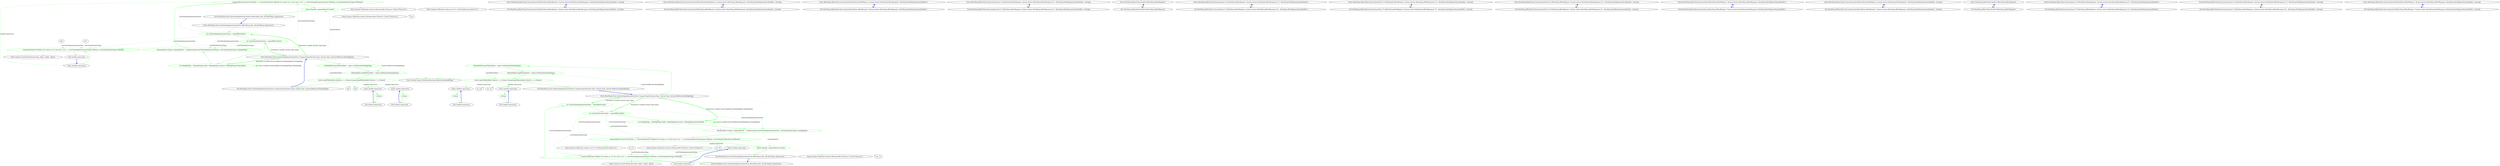 digraph  {
d14 [color=green, community=0, label="Console.WriteLine(''Method {0} exists in {1} but not in {2}'', x, restClientImplementationType.FullName, restClientInterfaceType.FullName)", span="20-20", cluster="lambda expression"];
d15 [label="Exit lambda expression", span="20-20", cluster="lambda expression"];
d16 [label="Entry System.Console.WriteLine(string, object, object, object)", span="0-0", cluster="System.Console.WriteLine(string, object, object, object)"];
d13 [label="Entry lambda expression", span="20-20", cluster="lambda expression"];
d24 [label="Entry lambda expression", span="31-31", cluster="lambda expression"];
d25 [color=green, community=0, label="x.Name", span="31-31", cluster="lambda expression"];
d27 [label="Entry lambda expression", span="31-31", cluster="lambda expression"];
d28 [color=green, community=0, label="x.Name", span="31-31", cluster="lambda expression"];
d26 [label="Exit lambda expression", span="31-31", cluster="lambda expression"];
d29 [label="Exit lambda expression", span="31-31", cluster="lambda expression"];
d1 [color=green, community=0, label="var restClientImplementationType = typeof(RestClient)", span="14-14", cluster="RestSharp.Tests.InterfaceImplementationTests.IRestSharp_Has_All_RestSharp_Signatures()"];
d2 [color=green, community=0, label="var restClientInterfaceType = typeof(IRestClient)", span="15-15", cluster="RestSharp.Tests.InterfaceImplementationTests.IRestSharp_Has_All_RestSharp_Signatures()"];
d4 [color=green, community=0, label="IEnumerable<string> compareResult = CompareTypes(restClientImplementationType, restClientInterfaceType, bindingFlags)", span="19-19", cluster="RestSharp.Tests.InterfaceImplementationTests.IRestSharp_Has_All_RestSharp_Signatures()"];
d5 [color=green, community=0, label="compareResult.ToList().ForEach(x => Console.WriteLine(''Method {0} exists in {1} but not in {2}'', x, restClientImplementationType.FullName, \\nrestClientInterfaceType.FullName))", span="20-20", cluster="RestSharp.Tests.InterfaceImplementationTests.IRestSharp_Has_All_RestSharp_Signatures()"];
d0 [label="Entry RestSharp.Tests.InterfaceImplementationTests.IRestSharp_Has_All_RestSharp_Signatures()", span="11-11", cluster="RestSharp.Tests.InterfaceImplementationTests.IRestSharp_Has_All_RestSharp_Signatures()"];
d3 [color=green, community=0, label="var bindingFlags = BindingFlags.Public | BindingFlags.Instance | BindingFlags.DeclaredOnly", span="16-16", cluster="RestSharp.Tests.InterfaceImplementationTests.IRestSharp_Has_All_RestSharp_Signatures()"];
d6 [color=green, community=0, label="Assert.Equal(0, compareResult.Count())", span="23-23", cluster="RestSharp.Tests.InterfaceImplementationTests.IRestSharp_Has_All_RestSharp_Signatures()"];
d8 [label="Entry RestSharp.Tests.InterfaceImplementationTests.CompareTypes(System.Type, System.Type, System.Reflection.BindingFlags)", span="26-26", cluster="RestSharp.Tests.InterfaceImplementationTests.CompareTypes(System.Type, System.Type, System.Reflection.BindingFlags)"];
d9 [label="Entry System.Collections.Generic.IEnumerable<TSource>.ToList<TSource>()", span="0-0", cluster="System.Collections.Generic.IEnumerable<TSource>.ToList<TSource>()"];
d10 [label="Entry System.Collections.Generic.List<T>.ForEach(System.Action<T>)", span="0-0", cluster="System.Collections.Generic.List<T>.ForEach(System.Action<T>)"];
d7 [label="Exit RestSharp.Tests.InterfaceImplementationTests.IRestSharp_Has_All_RestSharp_Signatures()", span="11-11", cluster="RestSharp.Tests.InterfaceImplementationTests.IRestSharp_Has_All_RestSharp_Signatures()"];
d11 [label="Entry System.Collections.Generic.IEnumerable<TSource>.Count<TSource>()", span="0-0", cluster="System.Collections.Generic.IEnumerable<TSource>.Count<TSource>()"];
d17 [color=green, community=0, label="MethodInfo[] typeTMethodInfo = type1.GetMethods(bindingFlags)", span="28-28", cluster="RestSharp.Tests.InterfaceImplementationTests.CompareTypes(System.Type, System.Type, System.Reflection.BindingFlags)"];
d18 [color=green, community=0, label="MethodInfo[] typeXMethodInfo = type2.GetMethods(bindingFlags)", span="29-29", cluster="RestSharp.Tests.InterfaceImplementationTests.CompareTypes(System.Type, System.Type, System.Reflection.BindingFlags)"];
d19 [color=green, community=0, label="return typeTMethodInfo.Select(x => x.Name).Except(typeXMethodInfo.Select(x => x.Name));", span="31-31", cluster="RestSharp.Tests.InterfaceImplementationTests.CompareTypes(System.Type, System.Type, System.Reflection.BindingFlags)"];
d21 [label="Entry System.Type.GetMethods(System.Reflection.BindingFlags)", span="0-0", cluster="System.Type.GetMethods(System.Reflection.BindingFlags)"];
d20 [label="Exit RestSharp.Tests.InterfaceImplementationTests.CompareTypes(System.Type, System.Type, System.Reflection.BindingFlags)", span="26-26", cluster="RestSharp.Tests.InterfaceImplementationTests.CompareTypes(System.Type, System.Type, System.Reflection.BindingFlags)"];
m0_6 [label="Entry RestSharp.IRestClient.ExecuteAsyncGet(RestSharp.IRestRequest, System.Action<RestSharp.IRestResponse, RestSharp.RestRequestAsyncHandle>, \\nstring)", span="79-79", cluster="RestSharp.IRestClient.ExecuteAsyncGet(RestSharp.IRestRequest, System.Action<RestSharp.IRestResponse, RestSharp.RestRequestAsyncHandle>, \\nstring)", file="IRestClient.cs"];
m0_7 [label="Exit RestSharp.IRestClient.ExecuteAsyncGet(RestSharp.IRestRequest, System.Action<RestSharp.IRestResponse, RestSharp.RestRequestAsyncHandle>, \\nstring)", span="79-79", cluster="RestSharp.IRestClient.ExecuteAsyncGet(RestSharp.IRestRequest, System.Action<RestSharp.IRestResponse, RestSharp.RestRequestAsyncHandle>, \\nstring)", file="IRestClient.cs"];
m0_8 [label="Entry RestSharp.IRestClient.ExecuteAsyncPost(RestSharp.IRestRequest, System.Action<RestSharp.IRestResponse, RestSharp.RestRequestAsyncHandle>, \\nstring)", span="87-87", cluster="RestSharp.IRestClient.ExecuteAsyncPost(RestSharp.IRestRequest, System.Action<RestSharp.IRestResponse, RestSharp.RestRequestAsyncHandle>, \\nstring)", file="IRestClient.cs"];
m0_9 [label="Exit RestSharp.IRestClient.ExecuteAsyncPost(RestSharp.IRestRequest, System.Action<RestSharp.IRestResponse, RestSharp.RestRequestAsyncHandle>, \\nstring)", span="87-87", cluster="RestSharp.IRestClient.ExecuteAsyncPost(RestSharp.IRestRequest, System.Action<RestSharp.IRestResponse, RestSharp.RestRequestAsyncHandle>, \\nstring)", file="IRestClient.cs"];
m0_0 [label="Entry RestSharp.IRestClient.ExecuteAsync(RestSharp.IRestRequest, System.Action<RestSharp.IRestResponse, RestSharp.RestRequestAsyncHandle>)", span="52-52", cluster="RestSharp.IRestClient.ExecuteAsync(RestSharp.IRestRequest, System.Action<RestSharp.IRestResponse, RestSharp.RestRequestAsyncHandle>)", file="IRestClient.cs"];
m0_1 [label="Exit RestSharp.IRestClient.ExecuteAsync(RestSharp.IRestRequest, System.Action<RestSharp.IRestResponse, RestSharp.RestRequestAsyncHandle>)", span="52-52", cluster="RestSharp.IRestClient.ExecuteAsync(RestSharp.IRestRequest, System.Action<RestSharp.IRestResponse, RestSharp.RestRequestAsyncHandle>)", file="IRestClient.cs"];
m0_10 [label="Entry RestSharp.IRestClient.ExecuteAsyncGet<T>(RestSharp.IRestRequest, System.Action<RestSharp.IRestResponse<T>, RestSharp.RestRequestAsyncHandle>, \\nstring)", span="96-96", cluster="RestSharp.IRestClient.ExecuteAsyncGet<T>(RestSharp.IRestRequest, System.Action<RestSharp.IRestResponse<T>, RestSharp.RestRequestAsyncHandle>, \\nstring)", file="IRestClient.cs"];
m0_11 [label="Exit RestSharp.IRestClient.ExecuteAsyncGet<T>(RestSharp.IRestRequest, System.Action<RestSharp.IRestResponse<T>, RestSharp.RestRequestAsyncHandle>, \\nstring)", span="96-96", cluster="RestSharp.IRestClient.ExecuteAsyncGet<T>(RestSharp.IRestRequest, System.Action<RestSharp.IRestResponse<T>, RestSharp.RestRequestAsyncHandle>, \\nstring)", file="IRestClient.cs"];
m0_4 [label="Entry RestSharp.IRestClient.BuildUri(RestSharp.IRestRequest)", span="71-71", cluster="RestSharp.IRestClient.BuildUri(RestSharp.IRestRequest)", file="IRestClient.cs"];
m0_5 [label="Exit RestSharp.IRestClient.BuildUri(RestSharp.IRestRequest)", span="71-71", cluster="RestSharp.IRestClient.BuildUri(RestSharp.IRestRequest)", file="IRestClient.cs"];
m0_2 [label="Entry RestSharp.IRestClient.ExecuteAsync<T>(RestSharp.IRestRequest, System.Action<RestSharp.IRestResponse<T>, RestSharp.RestRequestAsyncHandle>)", span="54-54", cluster="RestSharp.IRestClient.ExecuteAsync<T>(RestSharp.IRestRequest, System.Action<RestSharp.IRestResponse<T>, RestSharp.RestRequestAsyncHandle>)", file="IRestClient.cs"];
m0_3 [label="Exit RestSharp.IRestClient.ExecuteAsync<T>(RestSharp.IRestRequest, System.Action<RestSharp.IRestResponse<T>, RestSharp.RestRequestAsyncHandle>)", span="54-54", cluster="RestSharp.IRestClient.ExecuteAsync<T>(RestSharp.IRestRequest, System.Action<RestSharp.IRestResponse<T>, RestSharp.RestRequestAsyncHandle>)", file="IRestClient.cs"];
m0_12 [label="Entry RestSharp.IRestClient.ExecuteAsyncPost<T>(RestSharp.IRestRequest, System.Action<RestSharp.IRestResponse<T>, RestSharp.RestRequestAsyncHandle>, \\nstring)", span="105-105", cluster="RestSharp.IRestClient.ExecuteAsyncPost<T>(RestSharp.IRestRequest, System.Action<RestSharp.IRestResponse<T>, RestSharp.RestRequestAsyncHandle>, \\nstring)", file="IRestClient.cs"];
m0_13 [label="Exit RestSharp.IRestClient.ExecuteAsyncPost<T>(RestSharp.IRestRequest, System.Action<RestSharp.IRestResponse<T>, RestSharp.RestRequestAsyncHandle>, \\nstring)", span="105-105", cluster="RestSharp.IRestClient.ExecuteAsyncPost<T>(RestSharp.IRestRequest, System.Action<RestSharp.IRestResponse<T>, RestSharp.RestRequestAsyncHandle>, \\nstring)", file="IRestClient.cs"];
m1_0_12 [label="Entry RestSharp.IRestClient.ExecuteAsyncPost<T>(RestSharp.IRestRequest, System.Action<RestSharp.IRestResponse<T>, RestSharp.RestRequestAsyncHandle>, \\nstring)", span="105-105", cluster="RestSharp.IRestClient.ExecuteAsyncPost<T>(RestSharp.IRestRequest, System.Action<RestSharp.IRestResponse<T>, RestSharp.RestRequestAsyncHandle>, \\nstring)", file=merged];
m1_0_13 [label="Exit RestSharp.IRestClient.ExecuteAsyncPost<T>(RestSharp.IRestRequest, System.Action<RestSharp.IRestResponse<T>, RestSharp.RestRequestAsyncHandle>, \\nstring)", span="105-105", cluster="RestSharp.IRestClient.ExecuteAsyncPost<T>(RestSharp.IRestRequest, System.Action<RestSharp.IRestResponse<T>, RestSharp.RestRequestAsyncHandle>, \\nstring)", file=merged];
m1_0_0 [label="Entry RestSharp.IRestClient.ExecuteAsync(RestSharp.IRestRequest, System.Action<RestSharp.IRestResponse, RestSharp.RestRequestAsyncHandle>)", span="52-52", cluster="RestSharp.IRestClient.ExecuteAsync(RestSharp.IRestRequest, System.Action<RestSharp.IRestResponse, RestSharp.RestRequestAsyncHandle>)", file=merged];
m1_0_1 [label="Exit RestSharp.IRestClient.ExecuteAsync(RestSharp.IRestRequest, System.Action<RestSharp.IRestResponse, RestSharp.RestRequestAsyncHandle>)", span="52-52", cluster="RestSharp.IRestClient.ExecuteAsync(RestSharp.IRestRequest, System.Action<RestSharp.IRestResponse, RestSharp.RestRequestAsyncHandle>)", file=merged];
m1_11 [label="Entry System.Collections.Generic.IEnumerable<TSource>.Count<TSource>()", span="0-0", cluster="System.Collections.Generic.IEnumerable<TSource>.Count<TSource>()", file=merged];
m1_0_8 [label="Entry RestSharp.IRestClient.ExecuteAsyncPost(RestSharp.IRestRequest, System.Action<RestSharp.IRestResponse, RestSharp.RestRequestAsyncHandle>, \\nstring)", span="87-87", cluster="RestSharp.IRestClient.ExecuteAsyncPost(RestSharp.IRestRequest, System.Action<RestSharp.IRestResponse, RestSharp.RestRequestAsyncHandle>, \\nstring)", file=merged];
m1_0_9 [label="Exit RestSharp.IRestClient.ExecuteAsyncPost(RestSharp.IRestRequest, System.Action<RestSharp.IRestResponse, RestSharp.RestRequestAsyncHandle>, \\nstring)", span="87-87", cluster="RestSharp.IRestClient.ExecuteAsyncPost(RestSharp.IRestRequest, System.Action<RestSharp.IRestResponse, RestSharp.RestRequestAsyncHandle>, \\nstring)", file=merged];
m1_0 [label="Entry RestSharp.Tests.InterfaceImplementationTests.IRestSharp_Has_All_RestSharp_Signatures()", span="11-11", cluster="RestSharp.Tests.InterfaceImplementationTests.IRestSharp_Has_All_RestSharp_Signatures()", file=merged];
m1_1 [color=green, community=0, label="var restClientImplementationType = typeof(RestClient)", span="14-14", cluster="RestSharp.Tests.InterfaceImplementationTests.IRestSharp_Has_All_RestSharp_Signatures()", file=merged];
m1_2 [color=green, community=0, label="var restClientInterfaceType = typeof(IRestClient)", span="15-15", cluster="RestSharp.Tests.InterfaceImplementationTests.IRestSharp_Has_All_RestSharp_Signatures()", file=merged];
m1_4 [color=green, community=0, label="IEnumerable<string> compareResult = CompareTypes(restClientImplementationType, restClientInterfaceType, bindingFlags)", span="19-19", cluster="RestSharp.Tests.InterfaceImplementationTests.IRestSharp_Has_All_RestSharp_Signatures()", file=merged];
m1_5 [color=green, community=0, label="compareResult.ToList().ForEach(x => Console.WriteLine(''Method {0} exists in {1} but not in {2}'', x, restClientImplementationType.FullName, \\nrestClientInterfaceType.FullName))", span="20-20", cluster="RestSharp.Tests.InterfaceImplementationTests.IRestSharp_Has_All_RestSharp_Signatures()", file=merged];
m1_3 [color=green, community=0, label="var bindingFlags = BindingFlags.Public | BindingFlags.Instance | BindingFlags.DeclaredOnly", span="16-16", cluster="RestSharp.Tests.InterfaceImplementationTests.IRestSharp_Has_All_RestSharp_Signatures()", file=merged];
m1_6 [color=green, community=0, label="Assert.Equal(0, compareResult.Count())", span="23-23", cluster="RestSharp.Tests.InterfaceImplementationTests.IRestSharp_Has_All_RestSharp_Signatures()", file=merged];
m1_7 [label="Exit RestSharp.Tests.InterfaceImplementationTests.IRestSharp_Has_All_RestSharp_Signatures()", span="11-11", cluster="RestSharp.Tests.InterfaceImplementationTests.IRestSharp_Has_All_RestSharp_Signatures()", file=merged];
m1_0_4 [label="Entry RestSharp.IRestClient.BuildUri(RestSharp.IRestRequest)", span="71-71", cluster="RestSharp.IRestClient.BuildUri(RestSharp.IRestRequest)", file=merged];
m1_0_5 [label="Exit RestSharp.IRestClient.BuildUri(RestSharp.IRestRequest)", span="71-71", cluster="RestSharp.IRestClient.BuildUri(RestSharp.IRestRequest)", file=merged];
m1_0_2 [label="Entry RestSharp.IRestClient.ExecuteAsync<T>(RestSharp.IRestRequest, System.Action<RestSharp.IRestResponse<T>, RestSharp.RestRequestAsyncHandle>)", span="54-54", cluster="RestSharp.IRestClient.ExecuteAsync<T>(RestSharp.IRestRequest, System.Action<RestSharp.IRestResponse<T>, RestSharp.RestRequestAsyncHandle>)", file=merged];
m1_0_3 [label="Exit RestSharp.IRestClient.ExecuteAsync<T>(RestSharp.IRestRequest, System.Action<RestSharp.IRestResponse<T>, RestSharp.RestRequestAsyncHandle>)", span="54-54", cluster="RestSharp.IRestClient.ExecuteAsync<T>(RestSharp.IRestRequest, System.Action<RestSharp.IRestResponse<T>, RestSharp.RestRequestAsyncHandle>)", file=merged];
m1_16 [label="Entry System.Console.WriteLine(string, object, object, object)", span="0-0", cluster="System.Console.WriteLine(string, object, object, object)", file=merged];
m1_0_10 [label="Entry RestSharp.IRestClient.ExecuteAsyncGet<T>(RestSharp.IRestRequest, System.Action<RestSharp.IRestResponse<T>, RestSharp.RestRequestAsyncHandle>, \\nstring)", span="96-96", cluster="RestSharp.IRestClient.ExecuteAsyncGet<T>(RestSharp.IRestRequest, System.Action<RestSharp.IRestResponse<T>, RestSharp.RestRequestAsyncHandle>, \\nstring)", file=merged];
m1_0_11 [label="Exit RestSharp.IRestClient.ExecuteAsyncGet<T>(RestSharp.IRestRequest, System.Action<RestSharp.IRestResponse<T>, RestSharp.RestRequestAsyncHandle>, \\nstring)", span="96-96", cluster="RestSharp.IRestClient.ExecuteAsyncGet<T>(RestSharp.IRestRequest, System.Action<RestSharp.IRestResponse<T>, RestSharp.RestRequestAsyncHandle>, \\nstring)", file=merged];
m1_10 [label="Entry System.Collections.Generic.List<T>.ForEach(System.Action<T>)", span="0-0", cluster="System.Collections.Generic.List<T>.ForEach(System.Action<T>)", file=merged];
m1_8 [label="Entry RestSharp.Tests.InterfaceImplementationTests.CompareTypes(System.Type, System.Type, System.Reflection.BindingFlags)", span="26-26", cluster="RestSharp.Tests.InterfaceImplementationTests.CompareTypes(System.Type, System.Type, System.Reflection.BindingFlags)", file=merged];
m1_17 [color=green, community=0, label="MethodInfo[] typeTMethodInfo = type1.GetMethods(bindingFlags)", span="28-28", cluster="RestSharp.Tests.InterfaceImplementationTests.CompareTypes(System.Type, System.Type, System.Reflection.BindingFlags)", file=merged];
m1_18 [color=green, community=0, label="MethodInfo[] typeXMethodInfo = type2.GetMethods(bindingFlags)", span="29-29", cluster="RestSharp.Tests.InterfaceImplementationTests.CompareTypes(System.Type, System.Type, System.Reflection.BindingFlags)", file=merged];
m1_19 [color=green, community=0, label="return typeTMethodInfo.Select(x => x.Name).Except(typeXMethodInfo.Select(x => x.Name));", span="31-31", cluster="RestSharp.Tests.InterfaceImplementationTests.CompareTypes(System.Type, System.Type, System.Reflection.BindingFlags)", file=merged];
m1_20 [label="Exit RestSharp.Tests.InterfaceImplementationTests.CompareTypes(System.Type, System.Type, System.Reflection.BindingFlags)", span="26-26", cluster="RestSharp.Tests.InterfaceImplementationTests.CompareTypes(System.Type, System.Type, System.Reflection.BindingFlags)", file=merged];
m1_0_6 [label="Entry RestSharp.IRestClient.ExecuteAsyncGet(RestSharp.IRestRequest, System.Action<RestSharp.IRestResponse, RestSharp.RestRequestAsyncHandle>, \\nstring)", span="79-79", cluster="RestSharp.IRestClient.ExecuteAsyncGet(RestSharp.IRestRequest, System.Action<RestSharp.IRestResponse, RestSharp.RestRequestAsyncHandle>, \\nstring)", file=merged];
m1_0_7 [label="Exit RestSharp.IRestClient.ExecuteAsyncGet(RestSharp.IRestRequest, System.Action<RestSharp.IRestResponse, RestSharp.RestRequestAsyncHandle>, \\nstring)", span="79-79", cluster="RestSharp.IRestClient.ExecuteAsyncGet(RestSharp.IRestRequest, System.Action<RestSharp.IRestResponse, RestSharp.RestRequestAsyncHandle>, \\nstring)", file=merged];
m1_27 [label="Entry lambda expression", span="31-31", cluster="lambda expression", file=merged];
m1_14 [color=green, community=0, label="Console.WriteLine(''Method {0} exists in {1} but not in {2}'', x, restClientImplementationType.FullName, restClientInterfaceType.FullName)", span="20-20", cluster="lambda expression", file=merged];
m1_15 [label="Exit lambda expression", span="20-20", cluster="lambda expression", file=merged];
m1_13 [label="Entry lambda expression", span="20-20", cluster="lambda expression", file=merged];
m1_24 [label="Entry lambda expression", span="31-31", cluster="lambda expression", file=merged];
m1_25 [color=green, community=0, label="x.Name", span="31-31", cluster="lambda expression", file=merged];
m1_28 [color=green, community=0, label="x.Name", span="31-31", cluster="lambda expression", file=merged];
m1_26 [label="Exit lambda expression", span="31-31", cluster="lambda expression", file=merged];
m1_29 [label="Exit lambda expression", span="31-31", cluster="lambda expression", file=merged];
m1_9 [label="Entry System.Collections.Generic.IEnumerable<TSource>.ToList<TSource>()", span="0-0", cluster="System.Collections.Generic.IEnumerable<TSource>.ToList<TSource>()", file=merged];
d12;
d22;
d23;
d30;
d31;
m1_12;
m1_22;
m1_23;
m1_30;
m1_31;
d14 -> d15  [key=0, color=green, style=solid];
d14 -> d16  [key=2, color=green, style=dotted];
d15 -> d13  [key=0, color=blue, style=bold];
d13 -> d14  [key=0, color=green, style=solid];
d24 -> d25  [key=0, color=green, style=solid];
d25 -> d26  [key=0, color=green, style=solid];
d27 -> d28  [key=0, color=green, style=solid];
d28 -> d29  [key=0, color=green, style=solid];
d26 -> d24  [key=0, color=blue, style=bold];
d29 -> d27  [key=0, color=blue, style=bold];
d1 -> d14  [key=1, color=green, label=restClientImplementationType, style=dashed];
d1 -> d2  [key=0, color=green, style=solid];
d1 -> d4  [key=1, color=green, label=restClientImplementationType, style=dashed];
d1 -> d5  [key=1, color=green, label=restClientImplementationType, style=dashed];
d2 -> d14  [key=1, color=green, label=restClientInterfaceType, style=dashed];
d2 -> d4  [key=1, color=green, label=restClientInterfaceType, style=dashed];
d2 -> d5  [key=1, color=green, label=restClientInterfaceType, style=dashed];
d2 -> d3  [key=0, color=green, style=solid];
d4 -> d5  [key=0, color=green, style=solid];
d4 -> d6  [key=1, color=green, label=compareResult, style=dashed];
d4 -> d8  [key=2, color=green, style=dotted];
d5 -> d13  [key=1, color=green, label="lambda expression", style=dashed];
d5 -> d9  [key=2, color=green, style=dotted];
d5 -> d6  [key=0, color=green, style=solid];
d5 -> d10  [key=2, color=green, style=dotted];
d0 -> d1  [key=0, color=green, style=solid];
d3 -> d4  [key=0, color=green, style=solid];
d3 -> d3  [key=3, color=green, label="Local variable System.Reflection.BindingFlags bindingFlags", style=bold];
d6 -> d7  [key=0, color=green, style=solid];
d6 -> d11  [key=2, color=green, style=dotted];
d6 -> d12  [key=2, color=green, style=dotted];
d8 -> d1  [key=3, color=green, label="Parameter variable System.Type type1", style=bold];
d8 -> d2  [key=3, color=green, label="Parameter variable System.Type type2", style=bold];
d8 -> d3  [key=3, color=green, label="Parameter variable System.Reflection.BindingFlags bindingFlags", style=bold];
d8 -> d17  [key=0, color=green, style=solid];
d8 -> d18  [key=1, color=green, label="System.Reflection.BindingFlags", style=dashed];
d7 -> d0  [key=0, color=blue, style=bold];
d17 -> d18  [key=0, color=green, style=solid];
d17 -> d19  [key=1, color=green, label=typeTMethodInfo, style=dashed];
d17 -> d21  [key=2, color=green, style=dotted];
d18 -> d19  [key=0, color=green, style=solid];
d18 -> d21  [key=2, color=green, style=dotted];
d19 -> d24  [key=1, color=green, label="lambda expression", style=dashed];
d19 -> d27  [key=1, color=green, label="lambda expression", style=dashed];
d19 -> d20  [key=0, color=green, style=solid];
d19 -> d22  [key=2, color=green, style=dotted];
d19 -> d23  [key=2, color=green, style=dotted];
d20 -> d8  [key=0, color=blue, style=bold];
m0_6 -> m0_7  [key=0, style=solid];
m0_7 -> m0_6  [key=0, color=blue, style=bold];
m0_8 -> m0_9  [key=0, style=solid];
m0_9 -> m0_8  [key=0, color=blue, style=bold];
m0_0 -> m0_1  [key=0, style=solid];
m0_1 -> m0_0  [key=0, color=blue, style=bold];
m0_10 -> m0_11  [key=0, style=solid];
m0_11 -> m0_10  [key=0, color=blue, style=bold];
m0_4 -> m0_5  [key=0, style=solid];
m0_5 -> m0_4  [key=0, color=blue, style=bold];
m0_2 -> m0_3  [key=0, style=solid];
m0_3 -> m0_2  [key=0, color=blue, style=bold];
m0_12 -> m0_13  [key=0, style=solid];
m0_13 -> m0_12  [key=0, color=blue, style=bold];
m1_0_12 -> m1_0_13  [key=0, style=solid];
m1_0_13 -> m1_0_12  [key=0, color=blue, style=bold];
m1_0_0 -> m1_0_1  [key=0, style=solid];
m1_0_1 -> m1_0_0  [key=0, color=blue, style=bold];
m1_0_8 -> m1_0_9  [key=0, style=solid];
m1_0_9 -> m1_0_8  [key=0, color=blue, style=bold];
m1_0 -> m1_1  [key=0, color=green, style=solid];
m1_1 -> m1_14  [key=1, color=green, label=restClientImplementationType, style=dashed];
m1_1 -> m1_2  [key=0, color=green, style=solid];
m1_1 -> m1_4  [key=1, color=green, label=restClientImplementationType, style=dashed];
m1_1 -> m1_5  [key=1, color=green, label=restClientImplementationType, style=dashed];
m1_2 -> m1_14  [key=1, color=green, label=restClientInterfaceType, style=dashed];
m1_2 -> m1_4  [key=1, color=green, label=restClientInterfaceType, style=dashed];
m1_2 -> m1_5  [key=1, color=green, label=restClientInterfaceType, style=dashed];
m1_2 -> m1_3  [key=0, color=green, style=solid];
m1_4 -> m1_5  [key=0, color=green, style=solid];
m1_4 -> m1_6  [key=1, color=green, label=compareResult, style=dashed];
m1_4 -> m1_8  [key=2, color=green, style=dotted];
m1_5 -> m1_13  [key=1, color=green, label="lambda expression", style=dashed];
m1_5 -> m1_9  [key=2, color=green, style=dotted];
m1_5 -> m1_6  [key=0, color=green, style=solid];
m1_5 -> m1_10  [key=2, color=green, style=dotted];
m1_3 -> m1_4  [key=0, color=green, style=solid];
m1_3 -> m1_3  [key=3, color=green, label="Local variable System.Reflection.BindingFlags bindingFlags", style=bold];
m1_6 -> m1_7  [key=0, color=green, style=solid];
m1_6 -> m1_11  [key=2, color=green, style=dotted];
m1_6 -> m1_12  [key=2, color=green, style=dotted];
m1_7 -> m1_0  [key=0, color=blue, style=bold];
m1_0_4 -> m1_0_5  [key=0, style=solid];
m1_0_5 -> m1_0_4  [key=0, color=blue, style=bold];
m1_0_2 -> m1_0_3  [key=0, style=solid];
m1_0_3 -> m1_0_2  [key=0, color=blue, style=bold];
m1_0_10 -> m1_0_11  [key=0, style=solid];
m1_0_11 -> m1_0_10  [key=0, color=blue, style=bold];
m1_8 -> m1_1  [key=3, color=green, label="Parameter variable System.Type type1", style=bold];
m1_8 -> m1_2  [key=3, color=green, label="Parameter variable System.Type type2", style=bold];
m1_8 -> m1_3  [key=3, color=green, label="Parameter variable System.Reflection.BindingFlags bindingFlags", style=bold];
m1_8 -> m1_17  [key=0, color=green, style=solid];
m1_8 -> m1_18  [key=1, color=green, label="System.Reflection.BindingFlags", style=dashed];
m1_17 -> m1_18  [key=0, color=green, style=solid];
m1_17 -> m1_19  [key=1, color=green, label=typeTMethodInfo, style=dashed];
m1_17 -> d21  [key=2, color=green, style=dotted];
m1_18 -> m1_19  [key=0, color=green, style=solid];
m1_18 -> d21  [key=2, color=green, style=dotted];
m1_19 -> m1_24  [key=1, color=green, label="lambda expression", style=dashed];
m1_19 -> m1_27  [key=1, color=green, label="lambda expression", style=dashed];
m1_19 -> m1_20  [key=0, color=green, style=solid];
m1_19 -> m1_22  [key=2, color=green, style=dotted];
m1_19 -> m1_23  [key=2, color=green, style=dotted];
m1_20 -> m1_8  [key=0, color=blue, style=bold];
m1_0_6 -> m1_0_7  [key=0, style=solid];
m1_0_7 -> m1_0_6  [key=0, color=blue, style=bold];
m1_27 -> m1_28  [key=0, color=green, style=solid];
m1_14 -> m1_15  [key=0, color=green, style=solid];
m1_14 -> m1_16  [key=2, color=green, style=dotted];
m1_15 -> m1_13  [key=0, color=blue, style=bold];
m1_13 -> m1_14  [key=0, color=green, style=solid];
m1_24 -> m1_25  [key=0, color=green, style=solid];
m1_25 -> m1_26  [key=0, color=green, style=solid];
m1_28 -> m1_29  [key=0, color=green, style=solid];
m1_26 -> m1_24  [key=0, color=blue, style=bold];
m1_29 -> m1_27  [key=0, color=blue, style=bold];
d30 -> d14  [key=1, color=green, label=restClientImplementationType, style=dashed];
d31 -> d14  [key=1, color=green, label=restClientInterfaceType, style=dashed];
m1_30 -> m1_14  [key=1, color=green, label=restClientImplementationType, style=dashed];
m1_31 -> m1_14  [key=1, color=green, label=restClientInterfaceType, style=dashed];
}
